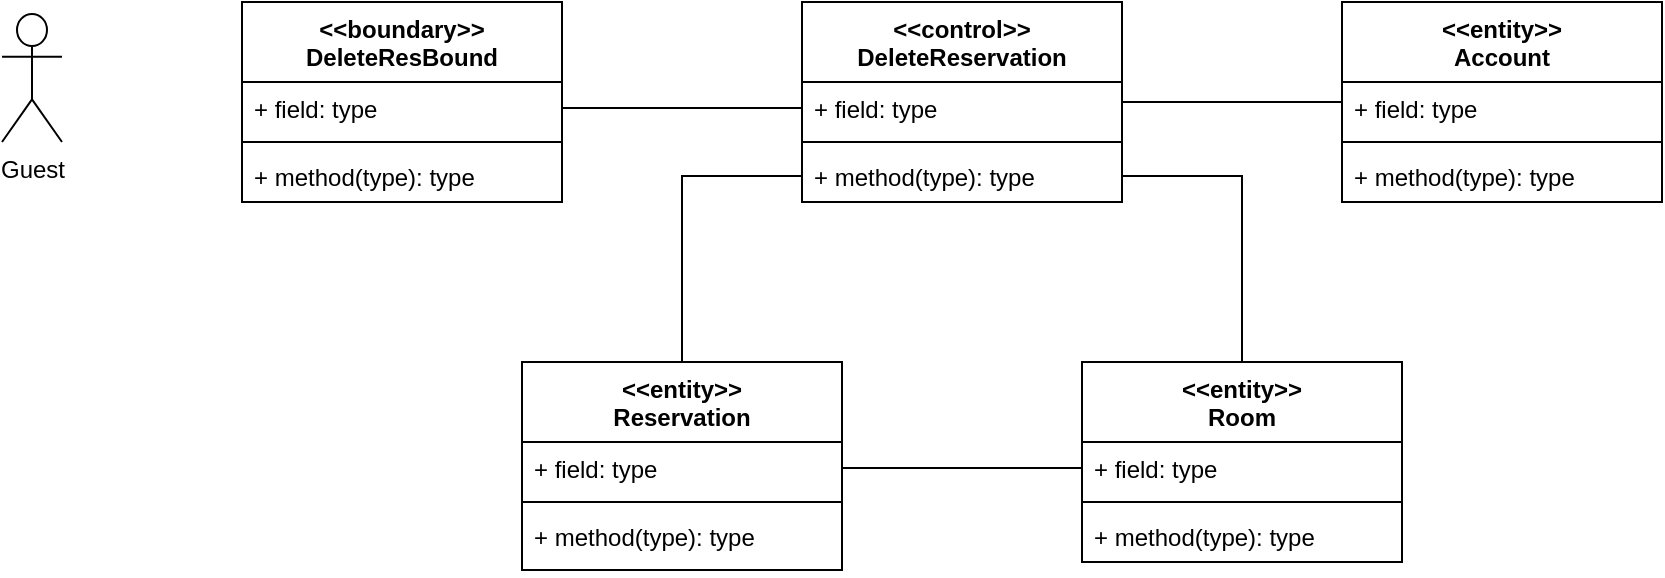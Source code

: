 <mxfile version="13.11.0" type="github">
  <diagram id="JOhjzsmogX-i1-dI5Z1-" name="Page-1">
    <mxGraphModel dx="1422" dy="804" grid="1" gridSize="10" guides="1" tooltips="1" connect="1" arrows="1" fold="1" page="1" pageScale="1" pageWidth="1169" pageHeight="827" math="0" shadow="0">
      <root>
        <mxCell id="0" />
        <mxCell id="1" parent="0" />
        <mxCell id="RekGNgeonFeajwz1XToB-4" style="edgeStyle=orthogonalEdgeStyle;rounded=0;orthogonalLoop=1;jettySize=auto;html=1;exitX=0.5;exitY=0;exitDx=0;exitDy=0;endArrow=none;endFill=0;" edge="1" parent="1" source="GE9Z-eN7bw8muEwcUARe-1" target="GE9Z-eN7bw8muEwcUARe-8">
          <mxGeometry relative="1" as="geometry" />
        </mxCell>
        <mxCell id="GE9Z-eN7bw8muEwcUARe-1" value="&lt;&lt;entity&gt;&gt;&#xa;Reservation" style="swimlane;fontStyle=1;align=center;verticalAlign=top;childLayout=stackLayout;horizontal=1;startSize=40;horizontalStack=0;resizeParent=1;resizeParentMax=0;resizeLast=0;collapsible=1;marginBottom=0;" parent="1" vertex="1">
          <mxGeometry x="330" y="250" width="160" height="104" as="geometry" />
        </mxCell>
        <mxCell id="GE9Z-eN7bw8muEwcUARe-2" value="+ field: type" style="text;strokeColor=none;fillColor=none;align=left;verticalAlign=top;spacingLeft=4;spacingRight=4;overflow=hidden;rotatable=0;points=[[0,0.5],[1,0.5]];portConstraint=eastwest;" parent="GE9Z-eN7bw8muEwcUARe-1" vertex="1">
          <mxGeometry y="40" width="160" height="26" as="geometry" />
        </mxCell>
        <mxCell id="GE9Z-eN7bw8muEwcUARe-3" value="" style="line;strokeWidth=1;fillColor=none;align=left;verticalAlign=middle;spacingTop=-1;spacingLeft=3;spacingRight=3;rotatable=0;labelPosition=right;points=[];portConstraint=eastwest;" parent="GE9Z-eN7bw8muEwcUARe-1" vertex="1">
          <mxGeometry y="66" width="160" height="8" as="geometry" />
        </mxCell>
        <mxCell id="GE9Z-eN7bw8muEwcUARe-4" value="+ method(type): type" style="text;strokeColor=none;fillColor=none;align=left;verticalAlign=top;spacingLeft=4;spacingRight=4;overflow=hidden;rotatable=0;points=[[0,0.5],[1,0.5]];portConstraint=eastwest;" parent="GE9Z-eN7bw8muEwcUARe-1" vertex="1">
          <mxGeometry y="74" width="160" height="30" as="geometry" />
        </mxCell>
        <mxCell id="RekGNgeonFeajwz1XToB-16" style="edgeStyle=orthogonalEdgeStyle;rounded=0;orthogonalLoop=1;jettySize=auto;html=1;exitX=1;exitY=0.5;exitDx=0;exitDy=0;entryX=0;entryY=0.5;entryDx=0;entryDy=0;endArrow=none;endFill=0;" edge="1" parent="1" source="GE9Z-eN7bw8muEwcUARe-5" target="RekGNgeonFeajwz1XToB-12">
          <mxGeometry relative="1" as="geometry" />
        </mxCell>
        <mxCell id="GE9Z-eN7bw8muEwcUARe-5" value="&lt;&lt;control&gt;&gt;&#xa;DeleteReservation" style="swimlane;fontStyle=1;align=center;verticalAlign=top;childLayout=stackLayout;horizontal=1;startSize=40;horizontalStack=0;resizeParent=1;resizeParentMax=0;resizeLast=0;collapsible=1;marginBottom=0;" parent="1" vertex="1">
          <mxGeometry x="470" y="70" width="160" height="100" as="geometry" />
        </mxCell>
        <mxCell id="GE9Z-eN7bw8muEwcUARe-6" value="+ field: type" style="text;strokeColor=none;fillColor=none;align=left;verticalAlign=top;spacingLeft=4;spacingRight=4;overflow=hidden;rotatable=0;points=[[0,0.5],[1,0.5]];portConstraint=eastwest;" parent="GE9Z-eN7bw8muEwcUARe-5" vertex="1">
          <mxGeometry y="40" width="160" height="26" as="geometry" />
        </mxCell>
        <mxCell id="GE9Z-eN7bw8muEwcUARe-7" value="" style="line;strokeWidth=1;fillColor=none;align=left;verticalAlign=middle;spacingTop=-1;spacingLeft=3;spacingRight=3;rotatable=0;labelPosition=right;points=[];portConstraint=eastwest;" parent="GE9Z-eN7bw8muEwcUARe-5" vertex="1">
          <mxGeometry y="66" width="160" height="8" as="geometry" />
        </mxCell>
        <mxCell id="GE9Z-eN7bw8muEwcUARe-8" value="+ method(type): type" style="text;strokeColor=none;fillColor=none;align=left;verticalAlign=top;spacingLeft=4;spacingRight=4;overflow=hidden;rotatable=0;points=[[0,0.5],[1,0.5]];portConstraint=eastwest;" parent="GE9Z-eN7bw8muEwcUARe-5" vertex="1">
          <mxGeometry y="74" width="160" height="26" as="geometry" />
        </mxCell>
        <mxCell id="GE9Z-eN7bw8muEwcUARe-9" value="&lt;&lt;boundary&gt;&gt;&#xa;DeleteResBound" style="swimlane;fontStyle=1;align=center;verticalAlign=top;childLayout=stackLayout;horizontal=1;startSize=40;horizontalStack=0;resizeParent=1;resizeParentMax=0;resizeLast=0;collapsible=1;marginBottom=0;" parent="1" vertex="1">
          <mxGeometry x="190" y="70" width="160" height="100" as="geometry" />
        </mxCell>
        <mxCell id="GE9Z-eN7bw8muEwcUARe-10" value="+ field: type" style="text;strokeColor=none;fillColor=none;align=left;verticalAlign=top;spacingLeft=4;spacingRight=4;overflow=hidden;rotatable=0;points=[[0,0.5],[1,0.5]];portConstraint=eastwest;" parent="GE9Z-eN7bw8muEwcUARe-9" vertex="1">
          <mxGeometry y="40" width="160" height="26" as="geometry" />
        </mxCell>
        <mxCell id="GE9Z-eN7bw8muEwcUARe-11" value="" style="line;strokeWidth=1;fillColor=none;align=left;verticalAlign=middle;spacingTop=-1;spacingLeft=3;spacingRight=3;rotatable=0;labelPosition=right;points=[];portConstraint=eastwest;" parent="GE9Z-eN7bw8muEwcUARe-9" vertex="1">
          <mxGeometry y="66" width="160" height="8" as="geometry" />
        </mxCell>
        <mxCell id="GE9Z-eN7bw8muEwcUARe-12" value="+ method(type): type" style="text;strokeColor=none;fillColor=none;align=left;verticalAlign=top;spacingLeft=4;spacingRight=4;overflow=hidden;rotatable=0;points=[[0,0.5],[1,0.5]];portConstraint=eastwest;" parent="GE9Z-eN7bw8muEwcUARe-9" vertex="1">
          <mxGeometry y="74" width="160" height="26" as="geometry" />
        </mxCell>
        <mxCell id="RekGNgeonFeajwz1XToB-1" value="Guest" style="shape=umlActor;verticalLabelPosition=bottom;verticalAlign=top;html=1;outlineConnect=0;" vertex="1" parent="1">
          <mxGeometry x="70" y="76" width="30" height="64" as="geometry" />
        </mxCell>
        <mxCell id="RekGNgeonFeajwz1XToB-2" style="edgeStyle=orthogonalEdgeStyle;rounded=0;orthogonalLoop=1;jettySize=auto;html=1;exitX=1;exitY=0.5;exitDx=0;exitDy=0;entryX=0;entryY=0.5;entryDx=0;entryDy=0;endArrow=none;endFill=0;" edge="1" parent="1" source="GE9Z-eN7bw8muEwcUARe-10" target="GE9Z-eN7bw8muEwcUARe-6">
          <mxGeometry relative="1" as="geometry" />
        </mxCell>
        <mxCell id="RekGNgeonFeajwz1XToB-11" style="edgeStyle=orthogonalEdgeStyle;rounded=0;orthogonalLoop=1;jettySize=auto;html=1;exitX=0.5;exitY=0;exitDx=0;exitDy=0;entryX=1;entryY=0.5;entryDx=0;entryDy=0;endArrow=none;endFill=0;" edge="1" parent="1" source="RekGNgeonFeajwz1XToB-5" target="GE9Z-eN7bw8muEwcUARe-8">
          <mxGeometry relative="1" as="geometry" />
        </mxCell>
        <mxCell id="RekGNgeonFeajwz1XToB-5" value="&lt;&lt;entity&gt;&gt;&#xa;Room" style="swimlane;fontStyle=1;align=center;verticalAlign=top;childLayout=stackLayout;horizontal=1;startSize=40;horizontalStack=0;resizeParent=1;resizeParentMax=0;resizeLast=0;collapsible=1;marginBottom=0;" vertex="1" parent="1">
          <mxGeometry x="610" y="250" width="160" height="100" as="geometry" />
        </mxCell>
        <mxCell id="RekGNgeonFeajwz1XToB-6" value="+ field: type" style="text;strokeColor=none;fillColor=none;align=left;verticalAlign=top;spacingLeft=4;spacingRight=4;overflow=hidden;rotatable=0;points=[[0,0.5],[1,0.5]];portConstraint=eastwest;" vertex="1" parent="RekGNgeonFeajwz1XToB-5">
          <mxGeometry y="40" width="160" height="26" as="geometry" />
        </mxCell>
        <mxCell id="RekGNgeonFeajwz1XToB-7" value="" style="line;strokeWidth=1;fillColor=none;align=left;verticalAlign=middle;spacingTop=-1;spacingLeft=3;spacingRight=3;rotatable=0;labelPosition=right;points=[];portConstraint=eastwest;" vertex="1" parent="RekGNgeonFeajwz1XToB-5">
          <mxGeometry y="66" width="160" height="8" as="geometry" />
        </mxCell>
        <mxCell id="RekGNgeonFeajwz1XToB-8" value="+ method(type): type" style="text;strokeColor=none;fillColor=none;align=left;verticalAlign=top;spacingLeft=4;spacingRight=4;overflow=hidden;rotatable=0;points=[[0,0.5],[1,0.5]];portConstraint=eastwest;" vertex="1" parent="RekGNgeonFeajwz1XToB-5">
          <mxGeometry y="74" width="160" height="26" as="geometry" />
        </mxCell>
        <mxCell id="RekGNgeonFeajwz1XToB-10" style="edgeStyle=orthogonalEdgeStyle;rounded=0;orthogonalLoop=1;jettySize=auto;html=1;exitX=1;exitY=0.5;exitDx=0;exitDy=0;entryX=0;entryY=0.5;entryDx=0;entryDy=0;endArrow=none;endFill=0;" edge="1" parent="1" source="GE9Z-eN7bw8muEwcUARe-2" target="RekGNgeonFeajwz1XToB-6">
          <mxGeometry relative="1" as="geometry" />
        </mxCell>
        <mxCell id="RekGNgeonFeajwz1XToB-12" value="&lt;&lt;entity&gt;&gt;&#xa;Account" style="swimlane;fontStyle=1;align=center;verticalAlign=top;childLayout=stackLayout;horizontal=1;startSize=40;horizontalStack=0;resizeParent=1;resizeParentMax=0;resizeLast=0;collapsible=1;marginBottom=0;" vertex="1" parent="1">
          <mxGeometry x="740" y="70" width="160" height="100" as="geometry" />
        </mxCell>
        <mxCell id="RekGNgeonFeajwz1XToB-13" value="+ field: type" style="text;strokeColor=none;fillColor=none;align=left;verticalAlign=top;spacingLeft=4;spacingRight=4;overflow=hidden;rotatable=0;points=[[0,0.5],[1,0.5]];portConstraint=eastwest;" vertex="1" parent="RekGNgeonFeajwz1XToB-12">
          <mxGeometry y="40" width="160" height="26" as="geometry" />
        </mxCell>
        <mxCell id="RekGNgeonFeajwz1XToB-14" value="" style="line;strokeWidth=1;fillColor=none;align=left;verticalAlign=middle;spacingTop=-1;spacingLeft=3;spacingRight=3;rotatable=0;labelPosition=right;points=[];portConstraint=eastwest;" vertex="1" parent="RekGNgeonFeajwz1XToB-12">
          <mxGeometry y="66" width="160" height="8" as="geometry" />
        </mxCell>
        <mxCell id="RekGNgeonFeajwz1XToB-15" value="+ method(type): type" style="text;strokeColor=none;fillColor=none;align=left;verticalAlign=top;spacingLeft=4;spacingRight=4;overflow=hidden;rotatable=0;points=[[0,0.5],[1,0.5]];portConstraint=eastwest;" vertex="1" parent="RekGNgeonFeajwz1XToB-12">
          <mxGeometry y="74" width="160" height="26" as="geometry" />
        </mxCell>
      </root>
    </mxGraphModel>
  </diagram>
</mxfile>

